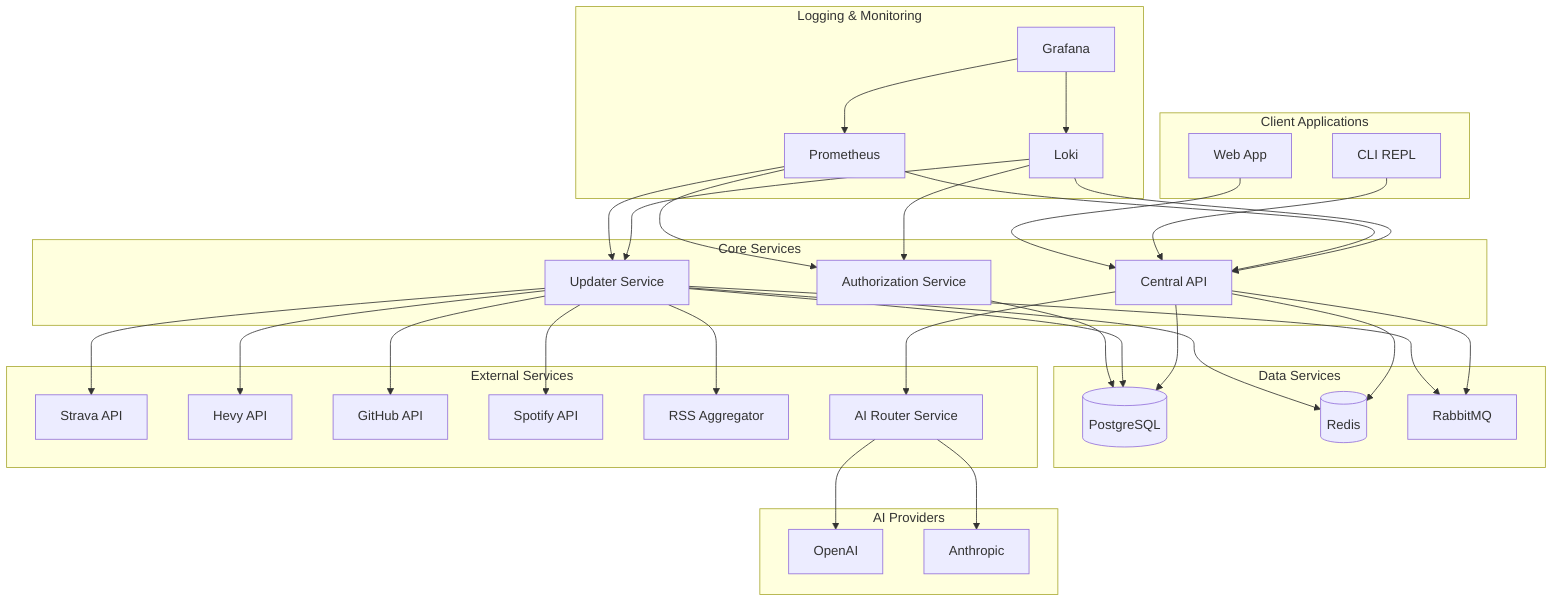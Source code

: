 graph TD
    subgraph "Data Services"
        DB[(PostgreSQL)]
        CACHE[(Redis)]
        MQ[RabbitMQ]
    end

    subgraph "Core Services"
        AUTH[Authorization Service]
        UPDATER[Updater Service]
        API[Central API]
    end

    subgraph "Client Applications"
        WEB[Web App]
        CLI[CLI REPL]
    end

    subgraph "Logging & Monitoring"
        PROM[Prometheus]
        LOKI[Loki]
        GRAFANA[Grafana]
    end

    subgraph "External Services"
        STRAVA[Strava API]
        HEVY[Hevy API]
        GITHUB[GitHub API]
        SPOTIFY[Spotify API]
        RSS[RSS Aggregator]
        AI_ROUTER[AI Router Service]
    end

    subgraph "AI Providers"
        OPENAI[OpenAI]
        ANTHROPIC[Anthropic]
    end

    AUTH --> DB
    UPDATER --> DB
    UPDATER --> CACHE
    API --> DB
    API --> CACHE
    WEB --> API
    CLI --> API
    API --> AI_ROUTER
    AI_ROUTER --> OPENAI
    AI_ROUTER --> ANTHROPIC

    UPDATER --> MQ
    API --> MQ

    UPDATER --> STRAVA
    UPDATER --> HEVY
    UPDATER --> GITHUB
    UPDATER --> SPOTIFY
    UPDATER --> RSS

    PROM --> AUTH
    PROM --> UPDATER
    PROM --> API
    LOKI --> AUTH
    LOKI --> UPDATER
    LOKI --> API
    GRAFANA --> PROM
    GRAFANA --> LOKI